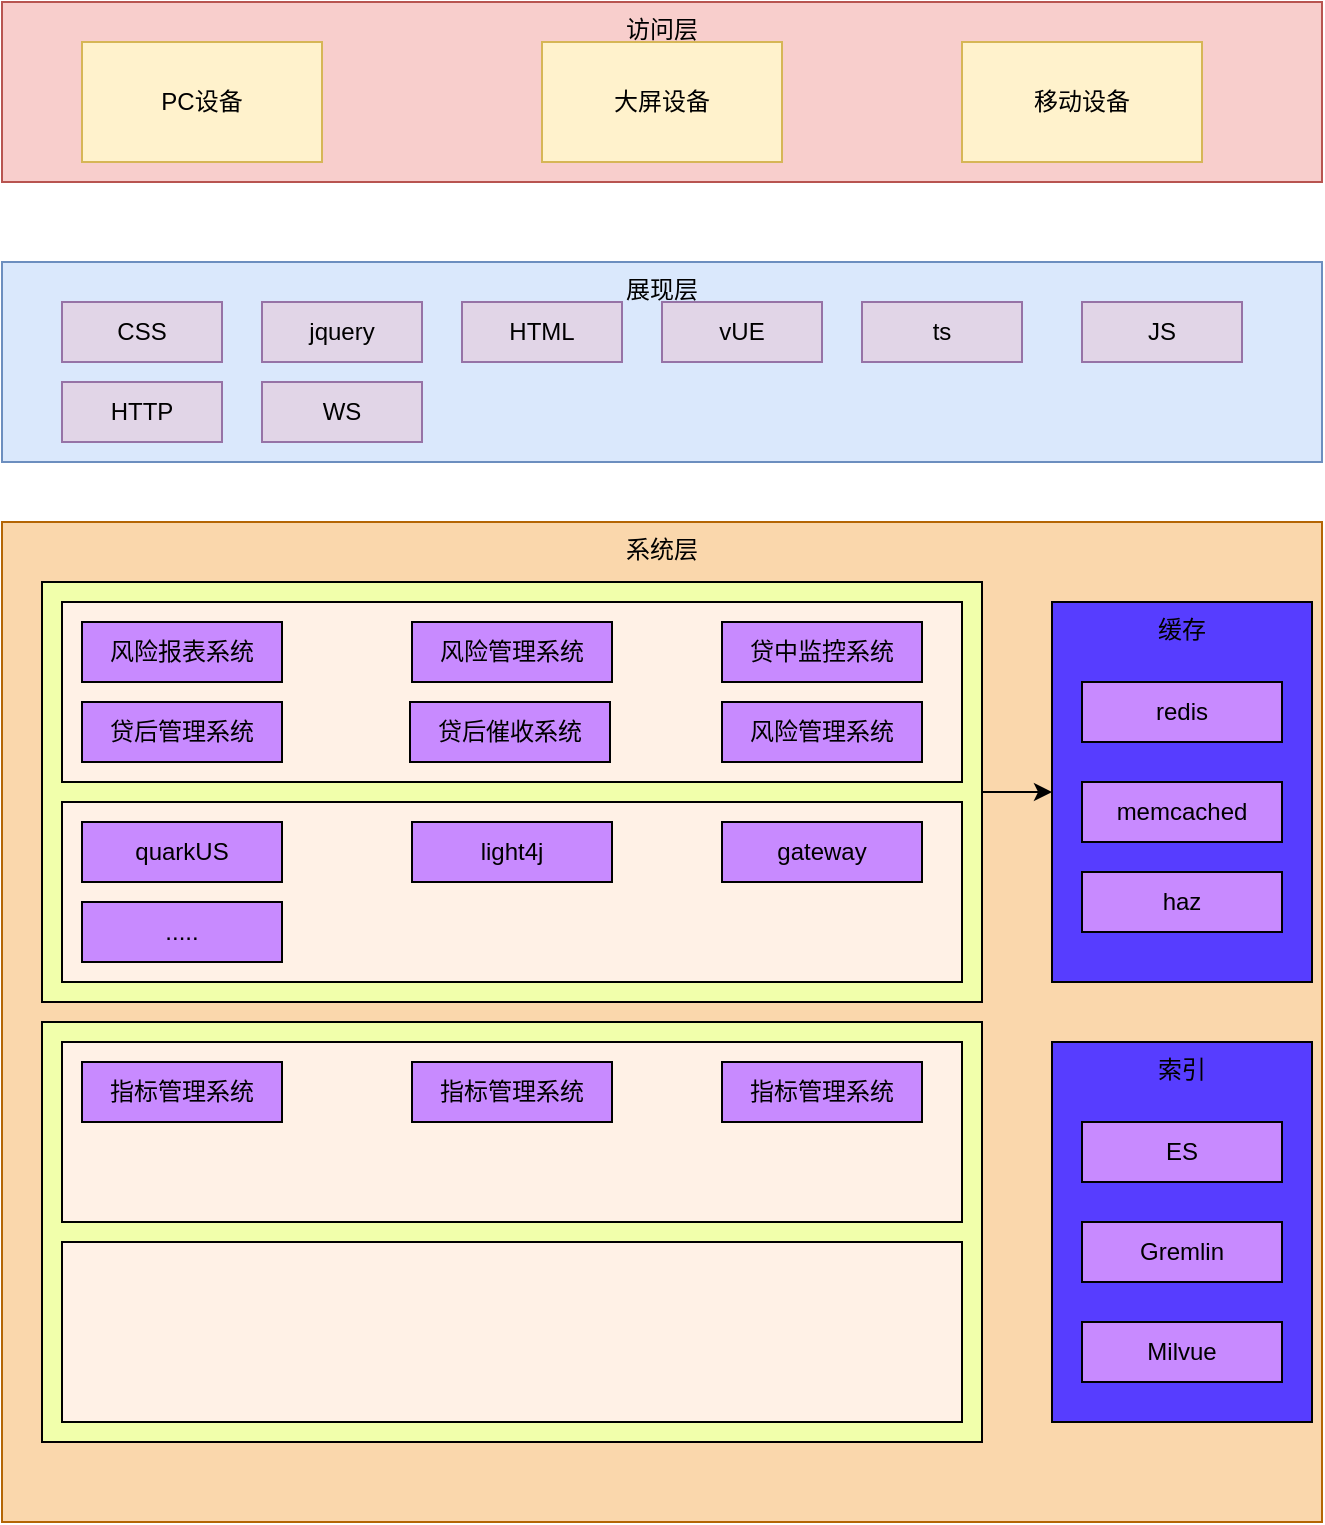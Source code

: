 <mxfile version="14.5.10" type="github">
  <diagram id="MQhZJjkZrY4oPZB1BTH6" name="第 1 页">
    <mxGraphModel dx="1422" dy="762" grid="1" gridSize="10" guides="1" tooltips="1" connect="1" arrows="1" fold="1" page="1" pageScale="1" pageWidth="827" pageHeight="1169" math="0" shadow="0">
      <root>
        <mxCell id="0" />
        <mxCell id="1" parent="0" />
        <mxCell id="aR_i40FDtTKbv0qqF_Ef-1" value="访问层" style="rounded=0;whiteSpace=wrap;html=1;fillColor=#f8cecc;strokeColor=#b85450;verticalAlign=top;" vertex="1" parent="1">
          <mxGeometry x="110" y="120" width="660" height="90" as="geometry" />
        </mxCell>
        <mxCell id="aR_i40FDtTKbv0qqF_Ef-2" value="PC设备" style="rounded=0;whiteSpace=wrap;html=1;fillColor=#fff2cc;strokeColor=#d6b656;" vertex="1" parent="1">
          <mxGeometry x="150" y="140" width="120" height="60" as="geometry" />
        </mxCell>
        <mxCell id="aR_i40FDtTKbv0qqF_Ef-3" value="大屏设备" style="rounded=0;whiteSpace=wrap;html=1;fillColor=#fff2cc;strokeColor=#d6b656;" vertex="1" parent="1">
          <mxGeometry x="380" y="140" width="120" height="60" as="geometry" />
        </mxCell>
        <mxCell id="aR_i40FDtTKbv0qqF_Ef-4" value="移动设备" style="rounded=0;whiteSpace=wrap;html=1;fillColor=#fff2cc;strokeColor=#d6b656;" vertex="1" parent="1">
          <mxGeometry x="590" y="140" width="120" height="60" as="geometry" />
        </mxCell>
        <mxCell id="aR_i40FDtTKbv0qqF_Ef-5" value="展现层" style="rounded=0;whiteSpace=wrap;html=1;fillColor=#dae8fc;strokeColor=#6c8ebf;verticalAlign=top;" vertex="1" parent="1">
          <mxGeometry x="110" y="250" width="660" height="100" as="geometry" />
        </mxCell>
        <mxCell id="aR_i40FDtTKbv0qqF_Ef-6" value="CSS" style="rounded=0;whiteSpace=wrap;html=1;fillColor=#e1d5e7;strokeColor=#9673a6;" vertex="1" parent="1">
          <mxGeometry x="140" y="270" width="80" height="30" as="geometry" />
        </mxCell>
        <mxCell id="aR_i40FDtTKbv0qqF_Ef-7" value="jquery" style="rounded=0;whiteSpace=wrap;html=1;fillColor=#e1d5e7;strokeColor=#9673a6;" vertex="1" parent="1">
          <mxGeometry x="240" y="270" width="80" height="30" as="geometry" />
        </mxCell>
        <mxCell id="aR_i40FDtTKbv0qqF_Ef-8" value="HTML" style="rounded=0;whiteSpace=wrap;html=1;fillColor=#e1d5e7;strokeColor=#9673a6;" vertex="1" parent="1">
          <mxGeometry x="340" y="270" width="80" height="30" as="geometry" />
        </mxCell>
        <mxCell id="aR_i40FDtTKbv0qqF_Ef-9" value="vUE" style="rounded=0;whiteSpace=wrap;html=1;fillColor=#e1d5e7;strokeColor=#9673a6;" vertex="1" parent="1">
          <mxGeometry x="440" y="270" width="80" height="30" as="geometry" />
        </mxCell>
        <mxCell id="aR_i40FDtTKbv0qqF_Ef-10" value="ts" style="rounded=0;whiteSpace=wrap;html=1;fillColor=#e1d5e7;strokeColor=#9673a6;" vertex="1" parent="1">
          <mxGeometry x="540" y="270" width="80" height="30" as="geometry" />
        </mxCell>
        <mxCell id="aR_i40FDtTKbv0qqF_Ef-11" value="JS" style="rounded=0;whiteSpace=wrap;html=1;fillColor=#e1d5e7;strokeColor=#9673a6;" vertex="1" parent="1">
          <mxGeometry x="650" y="270" width="80" height="30" as="geometry" />
        </mxCell>
        <mxCell id="aR_i40FDtTKbv0qqF_Ef-12" value="HTTP" style="rounded=0;whiteSpace=wrap;html=1;fillColor=#e1d5e7;strokeColor=#9673a6;" vertex="1" parent="1">
          <mxGeometry x="140" y="310" width="80" height="30" as="geometry" />
        </mxCell>
        <mxCell id="aR_i40FDtTKbv0qqF_Ef-13" value="WS" style="rounded=0;whiteSpace=wrap;html=1;fillColor=#e1d5e7;strokeColor=#9673a6;" vertex="1" parent="1">
          <mxGeometry x="240" y="310" width="80" height="30" as="geometry" />
        </mxCell>
        <mxCell id="aR_i40FDtTKbv0qqF_Ef-14" value="系统层" style="rounded=0;whiteSpace=wrap;html=1;fillColor=#fad7ac;strokeColor=#b46504;verticalAlign=top;" vertex="1" parent="1">
          <mxGeometry x="110" y="380" width="660" height="500" as="geometry" />
        </mxCell>
        <mxCell id="aR_i40FDtTKbv0qqF_Ef-34" style="edgeStyle=orthogonalEdgeStyle;rounded=0;orthogonalLoop=1;jettySize=auto;html=1;exitX=1;exitY=0.5;exitDx=0;exitDy=0;" edge="1" parent="1" source="aR_i40FDtTKbv0qqF_Ef-15" target="aR_i40FDtTKbv0qqF_Ef-16">
          <mxGeometry relative="1" as="geometry" />
        </mxCell>
        <mxCell id="aR_i40FDtTKbv0qqF_Ef-15" value="" style="rounded=0;whiteSpace=wrap;html=1;fillColor=#F1FFAB;" vertex="1" parent="1">
          <mxGeometry x="130" y="410" width="470" height="210" as="geometry" />
        </mxCell>
        <mxCell id="aR_i40FDtTKbv0qqF_Ef-16" value="缓存" style="rounded=0;whiteSpace=wrap;html=1;verticalAlign=top;fillColor=#573DFF;" vertex="1" parent="1">
          <mxGeometry x="635" y="420" width="130" height="190" as="geometry" />
        </mxCell>
        <mxCell id="aR_i40FDtTKbv0qqF_Ef-17" value="redis" style="rounded=0;whiteSpace=wrap;html=1;fillColor=#C88AFF;" vertex="1" parent="1">
          <mxGeometry x="650" y="460" width="100" height="30" as="geometry" />
        </mxCell>
        <mxCell id="aR_i40FDtTKbv0qqF_Ef-18" value="memcached" style="rounded=0;whiteSpace=wrap;html=1;fillColor=#C88AFF;" vertex="1" parent="1">
          <mxGeometry x="650" y="510" width="100" height="30" as="geometry" />
        </mxCell>
        <mxCell id="aR_i40FDtTKbv0qqF_Ef-19" value="haz" style="rounded=0;whiteSpace=wrap;html=1;fillColor=#C88AFF;" vertex="1" parent="1">
          <mxGeometry x="650" y="555" width="100" height="30" as="geometry" />
        </mxCell>
        <mxCell id="aR_i40FDtTKbv0qqF_Ef-21" value="" style="rounded=0;whiteSpace=wrap;html=1;fillColor=#FFF1E6;" vertex="1" parent="1">
          <mxGeometry x="140" y="420" width="450" height="90" as="geometry" />
        </mxCell>
        <mxCell id="aR_i40FDtTKbv0qqF_Ef-22" value="" style="rounded=0;whiteSpace=wrap;html=1;fillColor=#FFF1E6;" vertex="1" parent="1">
          <mxGeometry x="140" y="520" width="450" height="90" as="geometry" />
        </mxCell>
        <mxCell id="aR_i40FDtTKbv0qqF_Ef-24" value="风险报表系统" style="rounded=0;whiteSpace=wrap;html=1;fillColor=#C88AFF;" vertex="1" parent="1">
          <mxGeometry x="150" y="430" width="100" height="30" as="geometry" />
        </mxCell>
        <mxCell id="aR_i40FDtTKbv0qqF_Ef-25" value="风险管理系统" style="rounded=0;whiteSpace=wrap;html=1;fillColor=#C88AFF;" vertex="1" parent="1">
          <mxGeometry x="315" y="430" width="100" height="30" as="geometry" />
        </mxCell>
        <mxCell id="aR_i40FDtTKbv0qqF_Ef-26" value="贷中监控系统" style="rounded=0;whiteSpace=wrap;html=1;fillColor=#C88AFF;" vertex="1" parent="1">
          <mxGeometry x="470" y="430" width="100" height="30" as="geometry" />
        </mxCell>
        <mxCell id="aR_i40FDtTKbv0qqF_Ef-27" value="贷后管理系统" style="rounded=0;whiteSpace=wrap;html=1;fillColor=#C88AFF;" vertex="1" parent="1">
          <mxGeometry x="150" y="470" width="100" height="30" as="geometry" />
        </mxCell>
        <mxCell id="aR_i40FDtTKbv0qqF_Ef-28" value="贷后催收系统" style="rounded=0;whiteSpace=wrap;html=1;fillColor=#C88AFF;" vertex="1" parent="1">
          <mxGeometry x="314" y="470" width="100" height="30" as="geometry" />
        </mxCell>
        <mxCell id="aR_i40FDtTKbv0qqF_Ef-29" value="风险管理系统" style="rounded=0;whiteSpace=wrap;html=1;fillColor=#C88AFF;" vertex="1" parent="1">
          <mxGeometry x="470" y="470" width="100" height="30" as="geometry" />
        </mxCell>
        <mxCell id="aR_i40FDtTKbv0qqF_Ef-30" value="quarkUS" style="rounded=0;whiteSpace=wrap;html=1;fillColor=#C88AFF;" vertex="1" parent="1">
          <mxGeometry x="150" y="530" width="100" height="30" as="geometry" />
        </mxCell>
        <mxCell id="aR_i40FDtTKbv0qqF_Ef-31" value="light4j" style="rounded=0;whiteSpace=wrap;html=1;fillColor=#C88AFF;" vertex="1" parent="1">
          <mxGeometry x="315" y="530" width="100" height="30" as="geometry" />
        </mxCell>
        <mxCell id="aR_i40FDtTKbv0qqF_Ef-32" value="gateway" style="rounded=0;whiteSpace=wrap;html=1;fillColor=#C88AFF;" vertex="1" parent="1">
          <mxGeometry x="470" y="530" width="100" height="30" as="geometry" />
        </mxCell>
        <mxCell id="aR_i40FDtTKbv0qqF_Ef-33" value="....." style="rounded=0;whiteSpace=wrap;html=1;fillColor=#C88AFF;" vertex="1" parent="1">
          <mxGeometry x="150" y="570" width="100" height="30" as="geometry" />
        </mxCell>
        <mxCell id="aR_i40FDtTKbv0qqF_Ef-35" value="" style="rounded=0;whiteSpace=wrap;html=1;fillColor=#F1FFAB;" vertex="1" parent="1">
          <mxGeometry x="130" y="630" width="470" height="210" as="geometry" />
        </mxCell>
        <mxCell id="aR_i40FDtTKbv0qqF_Ef-36" value="" style="rounded=0;whiteSpace=wrap;html=1;fillColor=#FFF1E6;" vertex="1" parent="1">
          <mxGeometry x="140" y="640" width="450" height="90" as="geometry" />
        </mxCell>
        <mxCell id="aR_i40FDtTKbv0qqF_Ef-37" value="" style="rounded=0;whiteSpace=wrap;html=1;fillColor=#FFF1E6;" vertex="1" parent="1">
          <mxGeometry x="140" y="740" width="450" height="90" as="geometry" />
        </mxCell>
        <mxCell id="aR_i40FDtTKbv0qqF_Ef-38" value="索引" style="rounded=0;whiteSpace=wrap;html=1;verticalAlign=top;fillColor=#573DFF;" vertex="1" parent="1">
          <mxGeometry x="635" y="640" width="130" height="190" as="geometry" />
        </mxCell>
        <mxCell id="aR_i40FDtTKbv0qqF_Ef-39" value="指标管理系统" style="rounded=0;whiteSpace=wrap;html=1;fillColor=#C88AFF;" vertex="1" parent="1">
          <mxGeometry x="150" y="650" width="100" height="30" as="geometry" />
        </mxCell>
        <mxCell id="aR_i40FDtTKbv0qqF_Ef-40" value="指标管理系统" style="rounded=0;whiteSpace=wrap;html=1;fillColor=#C88AFF;" vertex="1" parent="1">
          <mxGeometry x="315" y="650" width="100" height="30" as="geometry" />
        </mxCell>
        <mxCell id="aR_i40FDtTKbv0qqF_Ef-41" value="指标管理系统" style="rounded=0;whiteSpace=wrap;html=1;fillColor=#C88AFF;" vertex="1" parent="1">
          <mxGeometry x="470" y="650" width="100" height="30" as="geometry" />
        </mxCell>
        <mxCell id="aR_i40FDtTKbv0qqF_Ef-42" value="ES" style="rounded=0;whiteSpace=wrap;html=1;fillColor=#C88AFF;" vertex="1" parent="1">
          <mxGeometry x="650" y="680" width="100" height="30" as="geometry" />
        </mxCell>
        <mxCell id="aR_i40FDtTKbv0qqF_Ef-43" value="Gremlin" style="rounded=0;whiteSpace=wrap;html=1;fillColor=#C88AFF;" vertex="1" parent="1">
          <mxGeometry x="650" y="730" width="100" height="30" as="geometry" />
        </mxCell>
        <mxCell id="aR_i40FDtTKbv0qqF_Ef-44" value="Milvue" style="rounded=0;whiteSpace=wrap;html=1;fillColor=#C88AFF;" vertex="1" parent="1">
          <mxGeometry x="650" y="780" width="100" height="30" as="geometry" />
        </mxCell>
      </root>
    </mxGraphModel>
  </diagram>
</mxfile>
